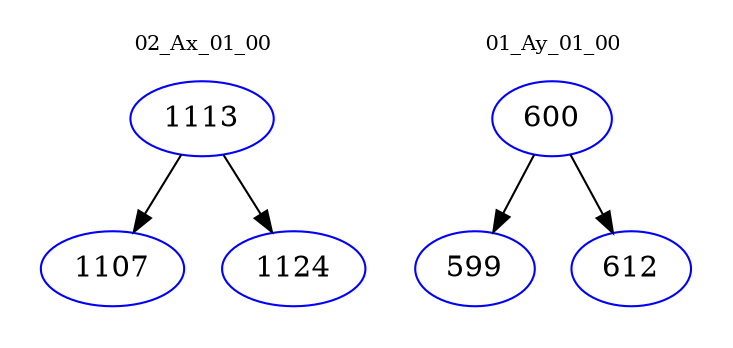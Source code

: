 digraph{
subgraph cluster_0 {
color = white
label = "02_Ax_01_00";
fontsize=10;
T0_1113 [label="1113", color="blue"]
T0_1113 -> T0_1107 [color="black"]
T0_1107 [label="1107", color="blue"]
T0_1113 -> T0_1124 [color="black"]
T0_1124 [label="1124", color="blue"]
}
subgraph cluster_1 {
color = white
label = "01_Ay_01_00";
fontsize=10;
T1_600 [label="600", color="blue"]
T1_600 -> T1_599 [color="black"]
T1_599 [label="599", color="blue"]
T1_600 -> T1_612 [color="black"]
T1_612 [label="612", color="blue"]
}
}
